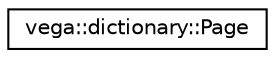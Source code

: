 digraph "Graphical Class Hierarchy"
{
  edge [fontname="Helvetica",fontsize="10",labelfontname="Helvetica",labelfontsize="10"];
  node [fontname="Helvetica",fontsize="10",shape=record];
  rankdir="LR";
  Node0 [label="vega::dictionary::Page",height=0.2,width=0.4,color="black", fillcolor="white", style="filled",URL="$classvega_1_1dictionary_1_1Page.html"];
}
